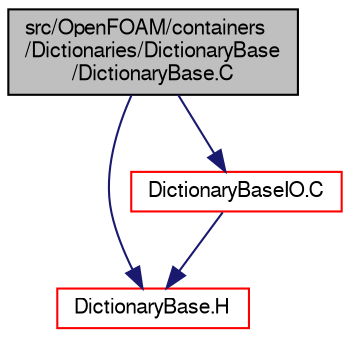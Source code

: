 digraph "src/OpenFOAM/containers/Dictionaries/DictionaryBase/DictionaryBase.C"
{
  bgcolor="transparent";
  edge [fontname="FreeSans",fontsize="10",labelfontname="FreeSans",labelfontsize="10"];
  node [fontname="FreeSans",fontsize="10",shape=record];
  Node0 [label="src/OpenFOAM/containers\l/Dictionaries/DictionaryBase\l/DictionaryBase.C",height=0.2,width=0.4,color="black", fillcolor="grey75", style="filled", fontcolor="black"];
  Node0 -> Node1 [color="midnightblue",fontsize="10",style="solid",fontname="FreeSans"];
  Node1 [label="DictionaryBase.H",height=0.2,width=0.4,color="red",URL="$a08435.html"];
  Node0 -> Node56 [color="midnightblue",fontsize="10",style="solid",fontname="FreeSans"];
  Node56 [label="DictionaryBaseIO.C",height=0.2,width=0.4,color="red",URL="$a08438.html",tooltip="Reads the data description and data portions of a DictionaryBase File. "];
  Node56 -> Node1 [color="midnightblue",fontsize="10",style="solid",fontname="FreeSans"];
}
